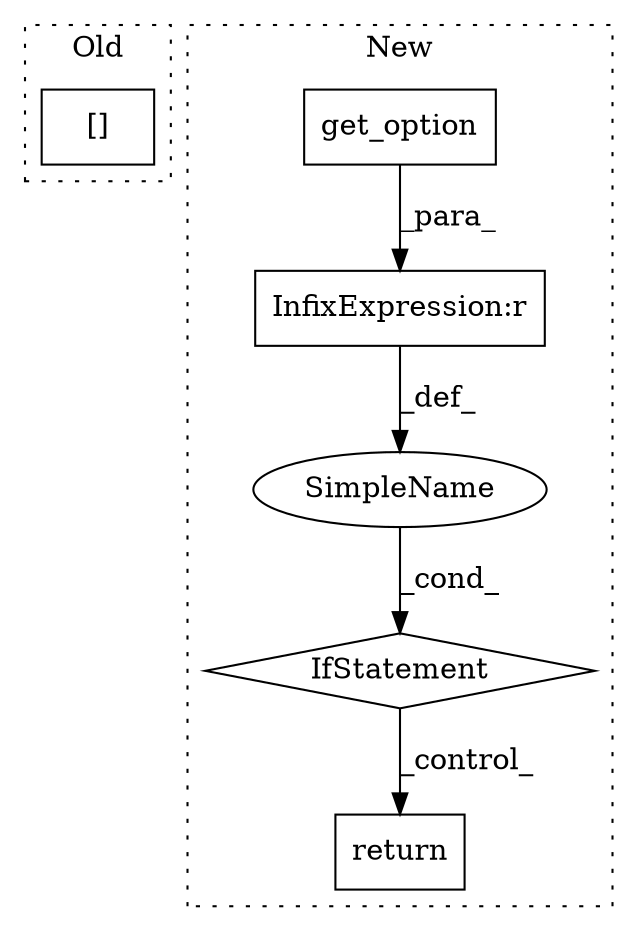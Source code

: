 digraph G {
subgraph cluster0 {
1 [label="[]" a="2" s="3923,3957" l="25,1" shape="box"];
label = "Old";
style="dotted";
}
subgraph cluster1 {
2 [label="get_option" a="32" s="4515,4536" l="11,1" shape="box"];
3 [label="IfStatement" a="25" s="4511,4545" l="4,2" shape="diamond"];
4 [label="SimpleName" a="42" s="" l="" shape="ellipse"];
5 [label="return" a="41" s="4707" l="7" shape="box"];
6 [label="InfixExpression:r" a="27" s="4537" l="4" shape="box"];
label = "New";
style="dotted";
}
2 -> 6 [label="_para_"];
3 -> 5 [label="_control_"];
4 -> 3 [label="_cond_"];
6 -> 4 [label="_def_"];
}